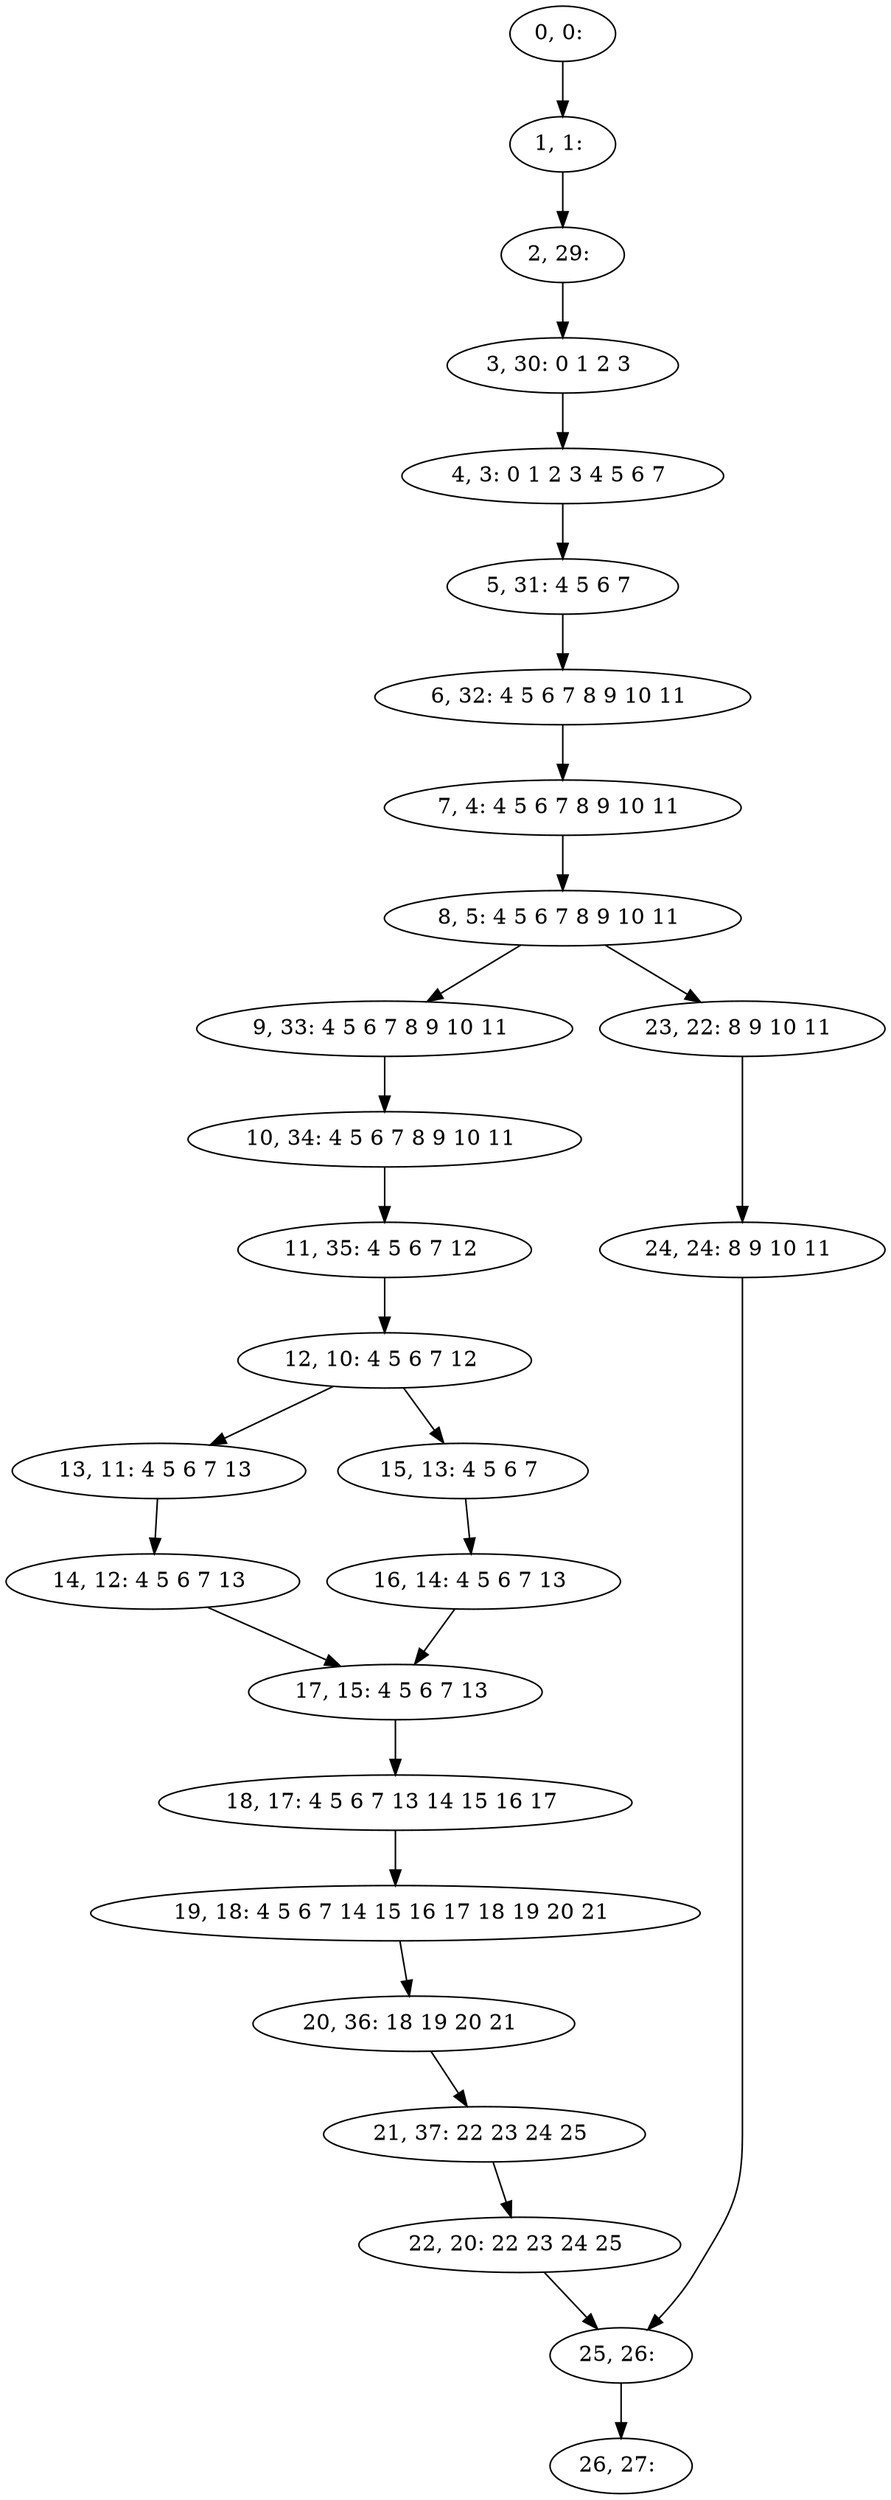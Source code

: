 digraph G {
0[label="0, 0: "];
1[label="1, 1: "];
2[label="2, 29: "];
3[label="3, 30: 0 1 2 3 "];
4[label="4, 3: 0 1 2 3 4 5 6 7 "];
5[label="5, 31: 4 5 6 7 "];
6[label="6, 32: 4 5 6 7 8 9 10 11 "];
7[label="7, 4: 4 5 6 7 8 9 10 11 "];
8[label="8, 5: 4 5 6 7 8 9 10 11 "];
9[label="9, 33: 4 5 6 7 8 9 10 11 "];
10[label="10, 34: 4 5 6 7 8 9 10 11 "];
11[label="11, 35: 4 5 6 7 12 "];
12[label="12, 10: 4 5 6 7 12 "];
13[label="13, 11: 4 5 6 7 13 "];
14[label="14, 12: 4 5 6 7 13 "];
15[label="15, 13: 4 5 6 7 "];
16[label="16, 14: 4 5 6 7 13 "];
17[label="17, 15: 4 5 6 7 13 "];
18[label="18, 17: 4 5 6 7 13 14 15 16 17 "];
19[label="19, 18: 4 5 6 7 14 15 16 17 18 19 20 21 "];
20[label="20, 36: 18 19 20 21 "];
21[label="21, 37: 22 23 24 25 "];
22[label="22, 20: 22 23 24 25 "];
23[label="23, 22: 8 9 10 11 "];
24[label="24, 24: 8 9 10 11 "];
25[label="25, 26: "];
26[label="26, 27: "];
0->1 ;
1->2 ;
2->3 ;
3->4 ;
4->5 ;
5->6 ;
6->7 ;
7->8 ;
8->9 ;
8->23 ;
9->10 ;
10->11 ;
11->12 ;
12->13 ;
12->15 ;
13->14 ;
14->17 ;
15->16 ;
16->17 ;
17->18 ;
18->19 ;
19->20 ;
20->21 ;
21->22 ;
22->25 ;
23->24 ;
24->25 ;
25->26 ;
}
